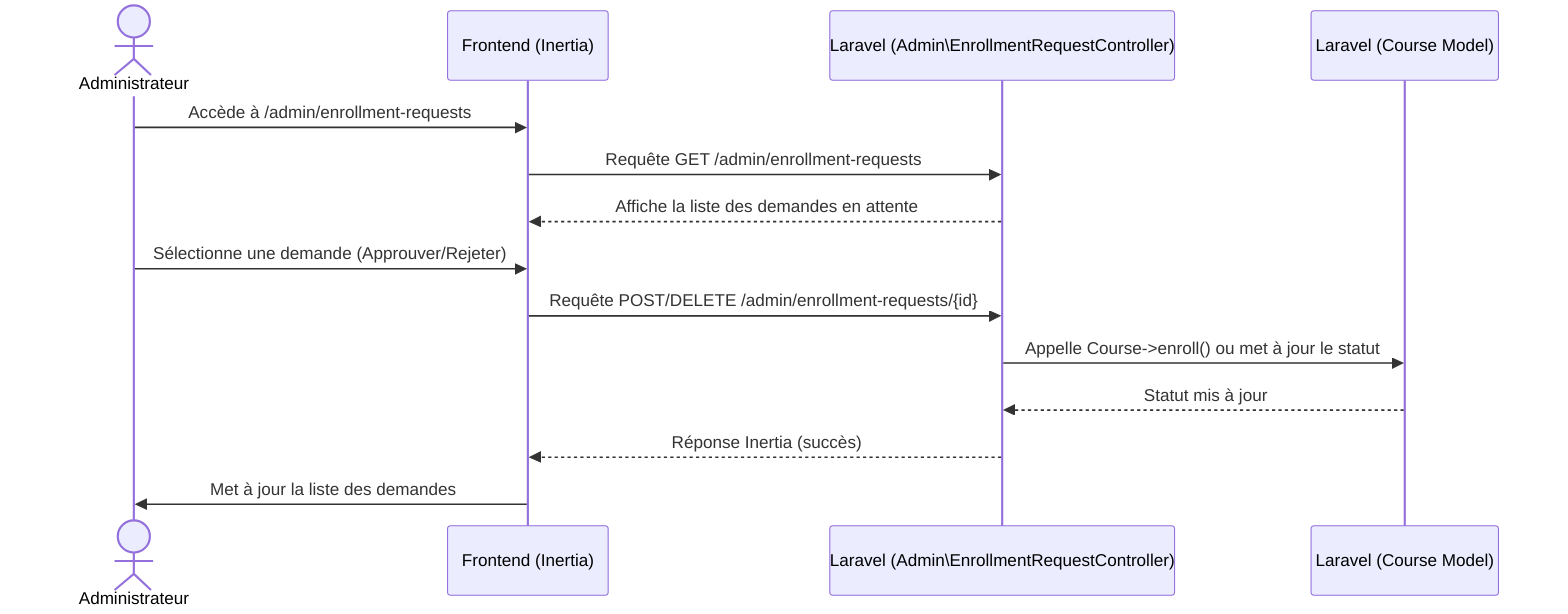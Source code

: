 sequenceDiagram
    actor A as Administrateur
    participant F as Frontend (Inertia)
    participant LERC as Laravel (Admin\EnrollmentRequestController)
    participant LCM as Laravel (Course Model)

    A->>F: Accède à /admin/enrollment-requests
    F->>LERC: Requête GET /admin/enrollment-requests
    LERC-->>F: Affiche la liste des demandes en attente
    A->>F: Sélectionne une demande (Approuver/Rejeter)
    F->>LERC: Requête POST/DELETE /admin/enrollment-requests/{id}
    LERC->>LCM: Appelle Course->enroll() ou met à jour le statut
    LCM-->>LERC: Statut mis à jour
    LERC-->>F: Réponse Inertia (succès)
    F->>A: Met à jour la liste des demandes